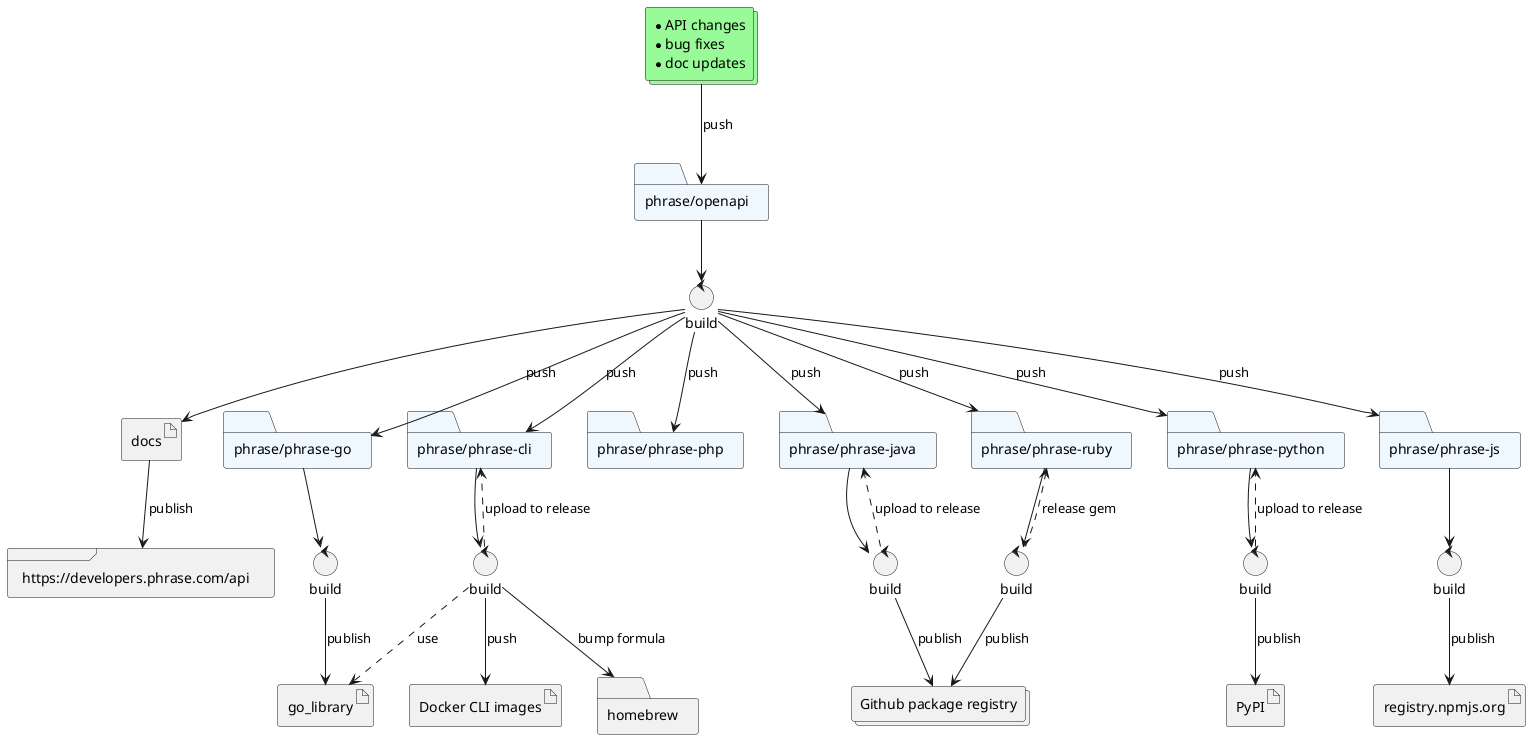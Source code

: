 @startuml "openapi workflow"

collections "* API changes\n* bug fixes\n* doc updates" as changes #PaleGreen
folder "phrase/openapi" as openapi #AliceBlue
control "build" as actions

artifact docs
frame "https://developers.phrase.com/api" as developers

folder "phrase/phrase-go" as go #AliceBlue
folder "phrase/phrase-cli" as cli #AliceBlue
folder "phrase/phrase-php" as php #AliceBlue
folder "phrase/phrase-java" as java #AliceBlue
folder "phrase/phrase-python" as python #AliceBlue
folder "phrase/phrase-ruby" as ruby #AliceBlue
folder "phrase/phrase-js" as js #AliceBlue


control "build" as go_actions
control "build" as build_cli
control "build" as build_java
control "build" as build_js
control "build" as build_ruby
control "build" as build_python

artifact go_library
artifact "Docker CLI images" as docker_images
folder homebrew
collections "Github package registry" as github_package_registry
artifact "registry.npmjs.org" as npm
artifact "PyPI"

changes --> openapi : push
openapi-->actions
actions --> docs
docs --> developers : publish
actions --> go : push
actions --> php : push
actions --> java : push
actions --> python : push
actions --> cli : push
actions --> ruby : push
actions --> js : push

go --> go_actions
go_actions --> go_library : publish

cli --> build_cli
build_cli ..> go_library : use
build_cli --> homebrew : bump formula
build_cli --> docker_images : push
build_cli ..> cli : upload to release

java --> build_java
build_java ..> java : upload to release
build_java --> github_package_registry : publish

python --> build_python
build_python ..> python : upload to release
build_python --> PyPI : publish

js --> build_js
build_js --> npm : publish

ruby --> build_ruby
build_ruby --> github_package_registry : publish
build_ruby ..> ruby : release gem

@enduml